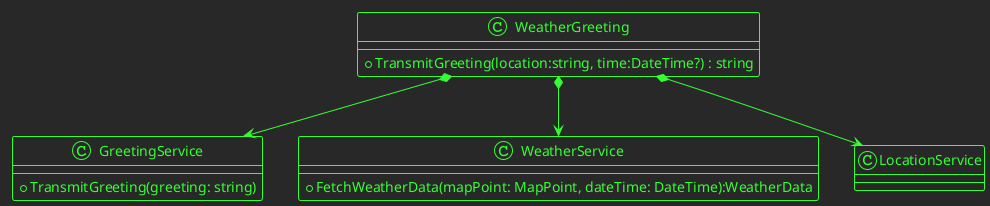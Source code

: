 @startuml
!theme crt-green
class WeatherGreeting {
    + TransmitGreeting(location:string, time:DateTime?) : string
}

class GreetingService {
+ TransmitGreeting(greeting: string)
}

class WeatherService {
+ FetchWeatherData(mapPoint: MapPoint, dateTime: DateTime):WeatherData
}
WeatherGreeting *--> GreetingService
WeatherGreeting *--> WeatherService
WeatherGreeting *--> LocationService
@enduml
